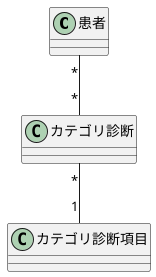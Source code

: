 @startuml

class 患者
class カテゴリ診断
class カテゴリ診断項目

患者 "*"--"*" カテゴリ診断
カテゴリ診断 "*"--"1" カテゴリ診断項目

@enduml

